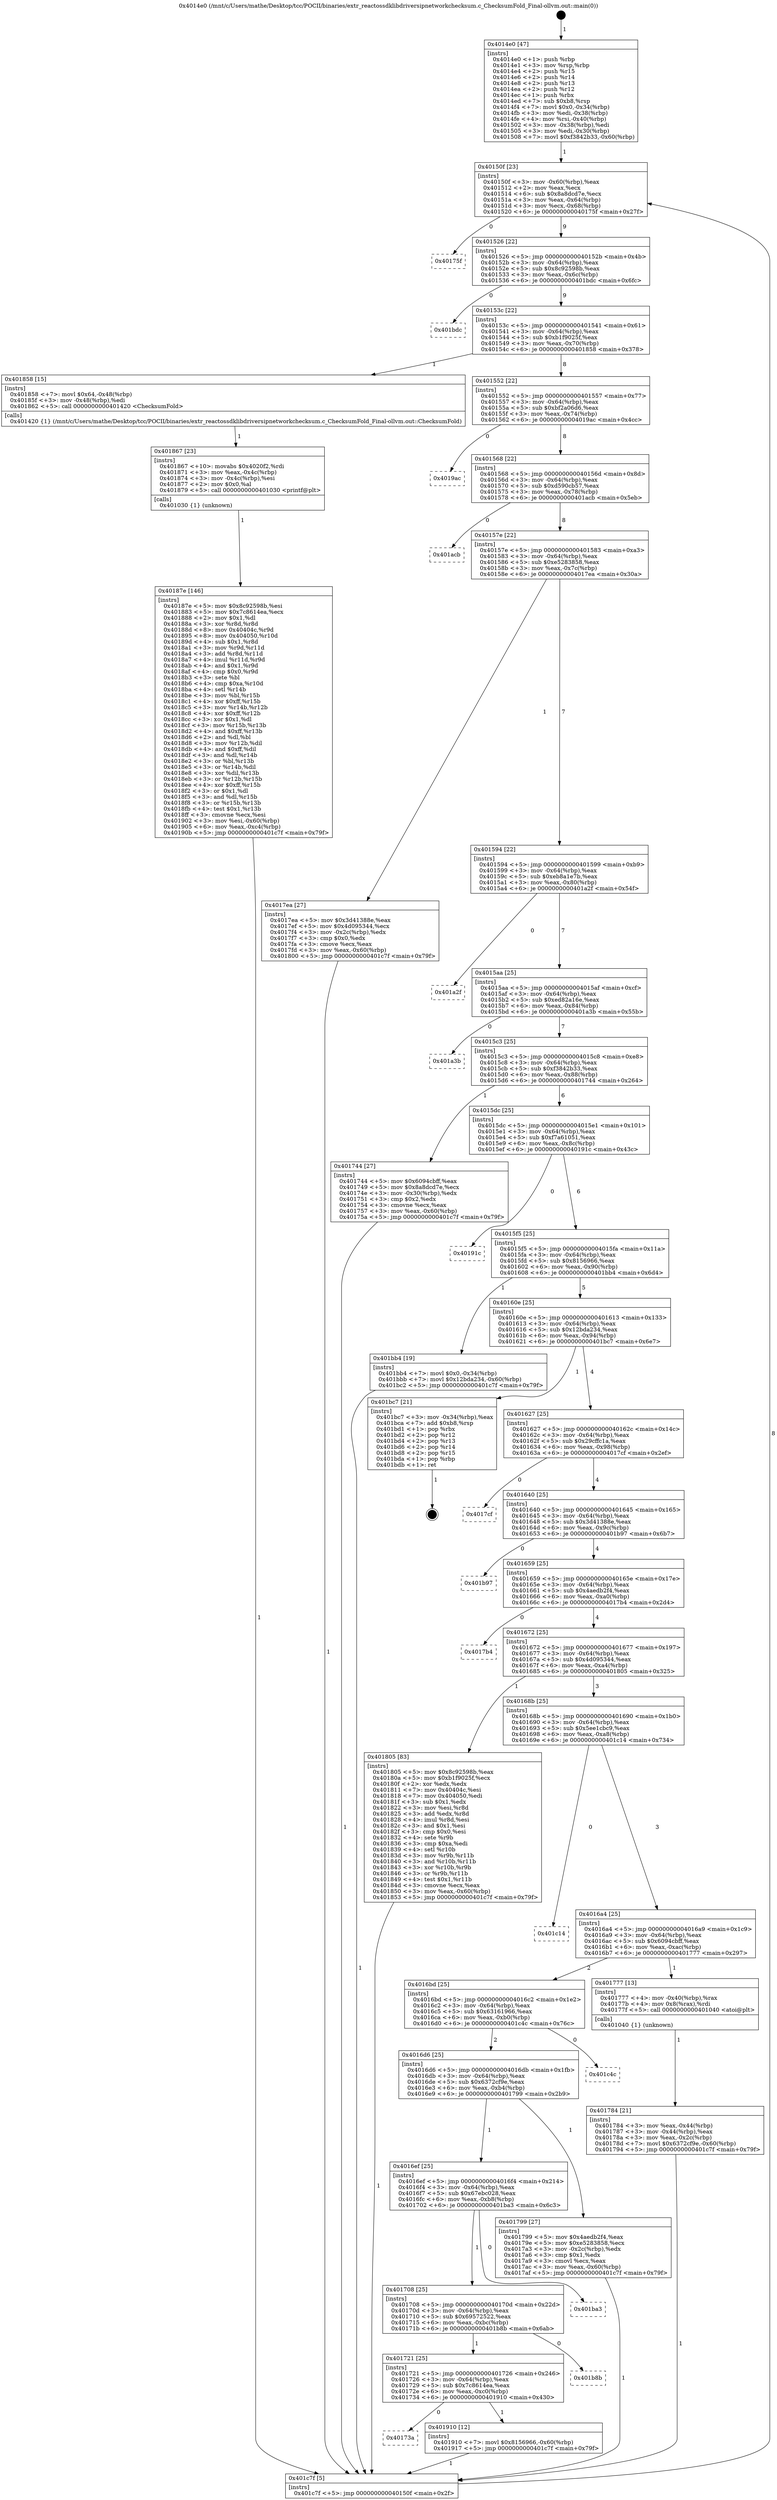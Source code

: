 digraph "0x4014e0" {
  label = "0x4014e0 (/mnt/c/Users/mathe/Desktop/tcc/POCII/binaries/extr_reactossdklibdriversipnetworkchecksum.c_ChecksumFold_Final-ollvm.out::main(0))"
  labelloc = "t"
  node[shape=record]

  Entry [label="",width=0.3,height=0.3,shape=circle,fillcolor=black,style=filled]
  "0x40150f" [label="{
     0x40150f [23]\l
     | [instrs]\l
     &nbsp;&nbsp;0x40150f \<+3\>: mov -0x60(%rbp),%eax\l
     &nbsp;&nbsp;0x401512 \<+2\>: mov %eax,%ecx\l
     &nbsp;&nbsp;0x401514 \<+6\>: sub $0x8a8dcd7e,%ecx\l
     &nbsp;&nbsp;0x40151a \<+3\>: mov %eax,-0x64(%rbp)\l
     &nbsp;&nbsp;0x40151d \<+3\>: mov %ecx,-0x68(%rbp)\l
     &nbsp;&nbsp;0x401520 \<+6\>: je 000000000040175f \<main+0x27f\>\l
  }"]
  "0x40175f" [label="{
     0x40175f\l
  }", style=dashed]
  "0x401526" [label="{
     0x401526 [22]\l
     | [instrs]\l
     &nbsp;&nbsp;0x401526 \<+5\>: jmp 000000000040152b \<main+0x4b\>\l
     &nbsp;&nbsp;0x40152b \<+3\>: mov -0x64(%rbp),%eax\l
     &nbsp;&nbsp;0x40152e \<+5\>: sub $0x8c92598b,%eax\l
     &nbsp;&nbsp;0x401533 \<+3\>: mov %eax,-0x6c(%rbp)\l
     &nbsp;&nbsp;0x401536 \<+6\>: je 0000000000401bdc \<main+0x6fc\>\l
  }"]
  Exit [label="",width=0.3,height=0.3,shape=circle,fillcolor=black,style=filled,peripheries=2]
  "0x401bdc" [label="{
     0x401bdc\l
  }", style=dashed]
  "0x40153c" [label="{
     0x40153c [22]\l
     | [instrs]\l
     &nbsp;&nbsp;0x40153c \<+5\>: jmp 0000000000401541 \<main+0x61\>\l
     &nbsp;&nbsp;0x401541 \<+3\>: mov -0x64(%rbp),%eax\l
     &nbsp;&nbsp;0x401544 \<+5\>: sub $0xb1f9025f,%eax\l
     &nbsp;&nbsp;0x401549 \<+3\>: mov %eax,-0x70(%rbp)\l
     &nbsp;&nbsp;0x40154c \<+6\>: je 0000000000401858 \<main+0x378\>\l
  }"]
  "0x40173a" [label="{
     0x40173a\l
  }", style=dashed]
  "0x401858" [label="{
     0x401858 [15]\l
     | [instrs]\l
     &nbsp;&nbsp;0x401858 \<+7\>: movl $0x64,-0x48(%rbp)\l
     &nbsp;&nbsp;0x40185f \<+3\>: mov -0x48(%rbp),%edi\l
     &nbsp;&nbsp;0x401862 \<+5\>: call 0000000000401420 \<ChecksumFold\>\l
     | [calls]\l
     &nbsp;&nbsp;0x401420 \{1\} (/mnt/c/Users/mathe/Desktop/tcc/POCII/binaries/extr_reactossdklibdriversipnetworkchecksum.c_ChecksumFold_Final-ollvm.out::ChecksumFold)\l
  }"]
  "0x401552" [label="{
     0x401552 [22]\l
     | [instrs]\l
     &nbsp;&nbsp;0x401552 \<+5\>: jmp 0000000000401557 \<main+0x77\>\l
     &nbsp;&nbsp;0x401557 \<+3\>: mov -0x64(%rbp),%eax\l
     &nbsp;&nbsp;0x40155a \<+5\>: sub $0xbf2a06d6,%eax\l
     &nbsp;&nbsp;0x40155f \<+3\>: mov %eax,-0x74(%rbp)\l
     &nbsp;&nbsp;0x401562 \<+6\>: je 00000000004019ac \<main+0x4cc\>\l
  }"]
  "0x401910" [label="{
     0x401910 [12]\l
     | [instrs]\l
     &nbsp;&nbsp;0x401910 \<+7\>: movl $0x8156966,-0x60(%rbp)\l
     &nbsp;&nbsp;0x401917 \<+5\>: jmp 0000000000401c7f \<main+0x79f\>\l
  }"]
  "0x4019ac" [label="{
     0x4019ac\l
  }", style=dashed]
  "0x401568" [label="{
     0x401568 [22]\l
     | [instrs]\l
     &nbsp;&nbsp;0x401568 \<+5\>: jmp 000000000040156d \<main+0x8d\>\l
     &nbsp;&nbsp;0x40156d \<+3\>: mov -0x64(%rbp),%eax\l
     &nbsp;&nbsp;0x401570 \<+5\>: sub $0xd590cb57,%eax\l
     &nbsp;&nbsp;0x401575 \<+3\>: mov %eax,-0x78(%rbp)\l
     &nbsp;&nbsp;0x401578 \<+6\>: je 0000000000401acb \<main+0x5eb\>\l
  }"]
  "0x401721" [label="{
     0x401721 [25]\l
     | [instrs]\l
     &nbsp;&nbsp;0x401721 \<+5\>: jmp 0000000000401726 \<main+0x246\>\l
     &nbsp;&nbsp;0x401726 \<+3\>: mov -0x64(%rbp),%eax\l
     &nbsp;&nbsp;0x401729 \<+5\>: sub $0x7c8614ea,%eax\l
     &nbsp;&nbsp;0x40172e \<+6\>: mov %eax,-0xc0(%rbp)\l
     &nbsp;&nbsp;0x401734 \<+6\>: je 0000000000401910 \<main+0x430\>\l
  }"]
  "0x401acb" [label="{
     0x401acb\l
  }", style=dashed]
  "0x40157e" [label="{
     0x40157e [22]\l
     | [instrs]\l
     &nbsp;&nbsp;0x40157e \<+5\>: jmp 0000000000401583 \<main+0xa3\>\l
     &nbsp;&nbsp;0x401583 \<+3\>: mov -0x64(%rbp),%eax\l
     &nbsp;&nbsp;0x401586 \<+5\>: sub $0xe5283858,%eax\l
     &nbsp;&nbsp;0x40158b \<+3\>: mov %eax,-0x7c(%rbp)\l
     &nbsp;&nbsp;0x40158e \<+6\>: je 00000000004017ea \<main+0x30a\>\l
  }"]
  "0x401b8b" [label="{
     0x401b8b\l
  }", style=dashed]
  "0x4017ea" [label="{
     0x4017ea [27]\l
     | [instrs]\l
     &nbsp;&nbsp;0x4017ea \<+5\>: mov $0x3d41388e,%eax\l
     &nbsp;&nbsp;0x4017ef \<+5\>: mov $0x4d095344,%ecx\l
     &nbsp;&nbsp;0x4017f4 \<+3\>: mov -0x2c(%rbp),%edx\l
     &nbsp;&nbsp;0x4017f7 \<+3\>: cmp $0x0,%edx\l
     &nbsp;&nbsp;0x4017fa \<+3\>: cmove %ecx,%eax\l
     &nbsp;&nbsp;0x4017fd \<+3\>: mov %eax,-0x60(%rbp)\l
     &nbsp;&nbsp;0x401800 \<+5\>: jmp 0000000000401c7f \<main+0x79f\>\l
  }"]
  "0x401594" [label="{
     0x401594 [22]\l
     | [instrs]\l
     &nbsp;&nbsp;0x401594 \<+5\>: jmp 0000000000401599 \<main+0xb9\>\l
     &nbsp;&nbsp;0x401599 \<+3\>: mov -0x64(%rbp),%eax\l
     &nbsp;&nbsp;0x40159c \<+5\>: sub $0xeb8a1e7b,%eax\l
     &nbsp;&nbsp;0x4015a1 \<+3\>: mov %eax,-0x80(%rbp)\l
     &nbsp;&nbsp;0x4015a4 \<+6\>: je 0000000000401a2f \<main+0x54f\>\l
  }"]
  "0x401708" [label="{
     0x401708 [25]\l
     | [instrs]\l
     &nbsp;&nbsp;0x401708 \<+5\>: jmp 000000000040170d \<main+0x22d\>\l
     &nbsp;&nbsp;0x40170d \<+3\>: mov -0x64(%rbp),%eax\l
     &nbsp;&nbsp;0x401710 \<+5\>: sub $0x69572522,%eax\l
     &nbsp;&nbsp;0x401715 \<+6\>: mov %eax,-0xbc(%rbp)\l
     &nbsp;&nbsp;0x40171b \<+6\>: je 0000000000401b8b \<main+0x6ab\>\l
  }"]
  "0x401a2f" [label="{
     0x401a2f\l
  }", style=dashed]
  "0x4015aa" [label="{
     0x4015aa [25]\l
     | [instrs]\l
     &nbsp;&nbsp;0x4015aa \<+5\>: jmp 00000000004015af \<main+0xcf\>\l
     &nbsp;&nbsp;0x4015af \<+3\>: mov -0x64(%rbp),%eax\l
     &nbsp;&nbsp;0x4015b2 \<+5\>: sub $0xed82a16e,%eax\l
     &nbsp;&nbsp;0x4015b7 \<+6\>: mov %eax,-0x84(%rbp)\l
     &nbsp;&nbsp;0x4015bd \<+6\>: je 0000000000401a3b \<main+0x55b\>\l
  }"]
  "0x401ba3" [label="{
     0x401ba3\l
  }", style=dashed]
  "0x401a3b" [label="{
     0x401a3b\l
  }", style=dashed]
  "0x4015c3" [label="{
     0x4015c3 [25]\l
     | [instrs]\l
     &nbsp;&nbsp;0x4015c3 \<+5\>: jmp 00000000004015c8 \<main+0xe8\>\l
     &nbsp;&nbsp;0x4015c8 \<+3\>: mov -0x64(%rbp),%eax\l
     &nbsp;&nbsp;0x4015cb \<+5\>: sub $0xf3842b33,%eax\l
     &nbsp;&nbsp;0x4015d0 \<+6\>: mov %eax,-0x88(%rbp)\l
     &nbsp;&nbsp;0x4015d6 \<+6\>: je 0000000000401744 \<main+0x264\>\l
  }"]
  "0x40187e" [label="{
     0x40187e [146]\l
     | [instrs]\l
     &nbsp;&nbsp;0x40187e \<+5\>: mov $0x8c92598b,%esi\l
     &nbsp;&nbsp;0x401883 \<+5\>: mov $0x7c8614ea,%ecx\l
     &nbsp;&nbsp;0x401888 \<+2\>: mov $0x1,%dl\l
     &nbsp;&nbsp;0x40188a \<+3\>: xor %r8d,%r8d\l
     &nbsp;&nbsp;0x40188d \<+8\>: mov 0x40404c,%r9d\l
     &nbsp;&nbsp;0x401895 \<+8\>: mov 0x404050,%r10d\l
     &nbsp;&nbsp;0x40189d \<+4\>: sub $0x1,%r8d\l
     &nbsp;&nbsp;0x4018a1 \<+3\>: mov %r9d,%r11d\l
     &nbsp;&nbsp;0x4018a4 \<+3\>: add %r8d,%r11d\l
     &nbsp;&nbsp;0x4018a7 \<+4\>: imul %r11d,%r9d\l
     &nbsp;&nbsp;0x4018ab \<+4\>: and $0x1,%r9d\l
     &nbsp;&nbsp;0x4018af \<+4\>: cmp $0x0,%r9d\l
     &nbsp;&nbsp;0x4018b3 \<+3\>: sete %bl\l
     &nbsp;&nbsp;0x4018b6 \<+4\>: cmp $0xa,%r10d\l
     &nbsp;&nbsp;0x4018ba \<+4\>: setl %r14b\l
     &nbsp;&nbsp;0x4018be \<+3\>: mov %bl,%r15b\l
     &nbsp;&nbsp;0x4018c1 \<+4\>: xor $0xff,%r15b\l
     &nbsp;&nbsp;0x4018c5 \<+3\>: mov %r14b,%r12b\l
     &nbsp;&nbsp;0x4018c8 \<+4\>: xor $0xff,%r12b\l
     &nbsp;&nbsp;0x4018cc \<+3\>: xor $0x1,%dl\l
     &nbsp;&nbsp;0x4018cf \<+3\>: mov %r15b,%r13b\l
     &nbsp;&nbsp;0x4018d2 \<+4\>: and $0xff,%r13b\l
     &nbsp;&nbsp;0x4018d6 \<+2\>: and %dl,%bl\l
     &nbsp;&nbsp;0x4018d8 \<+3\>: mov %r12b,%dil\l
     &nbsp;&nbsp;0x4018db \<+4\>: and $0xff,%dil\l
     &nbsp;&nbsp;0x4018df \<+3\>: and %dl,%r14b\l
     &nbsp;&nbsp;0x4018e2 \<+3\>: or %bl,%r13b\l
     &nbsp;&nbsp;0x4018e5 \<+3\>: or %r14b,%dil\l
     &nbsp;&nbsp;0x4018e8 \<+3\>: xor %dil,%r13b\l
     &nbsp;&nbsp;0x4018eb \<+3\>: or %r12b,%r15b\l
     &nbsp;&nbsp;0x4018ee \<+4\>: xor $0xff,%r15b\l
     &nbsp;&nbsp;0x4018f2 \<+3\>: or $0x1,%dl\l
     &nbsp;&nbsp;0x4018f5 \<+3\>: and %dl,%r15b\l
     &nbsp;&nbsp;0x4018f8 \<+3\>: or %r15b,%r13b\l
     &nbsp;&nbsp;0x4018fb \<+4\>: test $0x1,%r13b\l
     &nbsp;&nbsp;0x4018ff \<+3\>: cmovne %ecx,%esi\l
     &nbsp;&nbsp;0x401902 \<+3\>: mov %esi,-0x60(%rbp)\l
     &nbsp;&nbsp;0x401905 \<+6\>: mov %eax,-0xc4(%rbp)\l
     &nbsp;&nbsp;0x40190b \<+5\>: jmp 0000000000401c7f \<main+0x79f\>\l
  }"]
  "0x401744" [label="{
     0x401744 [27]\l
     | [instrs]\l
     &nbsp;&nbsp;0x401744 \<+5\>: mov $0x6094cbff,%eax\l
     &nbsp;&nbsp;0x401749 \<+5\>: mov $0x8a8dcd7e,%ecx\l
     &nbsp;&nbsp;0x40174e \<+3\>: mov -0x30(%rbp),%edx\l
     &nbsp;&nbsp;0x401751 \<+3\>: cmp $0x2,%edx\l
     &nbsp;&nbsp;0x401754 \<+3\>: cmovne %ecx,%eax\l
     &nbsp;&nbsp;0x401757 \<+3\>: mov %eax,-0x60(%rbp)\l
     &nbsp;&nbsp;0x40175a \<+5\>: jmp 0000000000401c7f \<main+0x79f\>\l
  }"]
  "0x4015dc" [label="{
     0x4015dc [25]\l
     | [instrs]\l
     &nbsp;&nbsp;0x4015dc \<+5\>: jmp 00000000004015e1 \<main+0x101\>\l
     &nbsp;&nbsp;0x4015e1 \<+3\>: mov -0x64(%rbp),%eax\l
     &nbsp;&nbsp;0x4015e4 \<+5\>: sub $0xf7a61051,%eax\l
     &nbsp;&nbsp;0x4015e9 \<+6\>: mov %eax,-0x8c(%rbp)\l
     &nbsp;&nbsp;0x4015ef \<+6\>: je 000000000040191c \<main+0x43c\>\l
  }"]
  "0x401c7f" [label="{
     0x401c7f [5]\l
     | [instrs]\l
     &nbsp;&nbsp;0x401c7f \<+5\>: jmp 000000000040150f \<main+0x2f\>\l
  }"]
  "0x4014e0" [label="{
     0x4014e0 [47]\l
     | [instrs]\l
     &nbsp;&nbsp;0x4014e0 \<+1\>: push %rbp\l
     &nbsp;&nbsp;0x4014e1 \<+3\>: mov %rsp,%rbp\l
     &nbsp;&nbsp;0x4014e4 \<+2\>: push %r15\l
     &nbsp;&nbsp;0x4014e6 \<+2\>: push %r14\l
     &nbsp;&nbsp;0x4014e8 \<+2\>: push %r13\l
     &nbsp;&nbsp;0x4014ea \<+2\>: push %r12\l
     &nbsp;&nbsp;0x4014ec \<+1\>: push %rbx\l
     &nbsp;&nbsp;0x4014ed \<+7\>: sub $0xb8,%rsp\l
     &nbsp;&nbsp;0x4014f4 \<+7\>: movl $0x0,-0x34(%rbp)\l
     &nbsp;&nbsp;0x4014fb \<+3\>: mov %edi,-0x38(%rbp)\l
     &nbsp;&nbsp;0x4014fe \<+4\>: mov %rsi,-0x40(%rbp)\l
     &nbsp;&nbsp;0x401502 \<+3\>: mov -0x38(%rbp),%edi\l
     &nbsp;&nbsp;0x401505 \<+3\>: mov %edi,-0x30(%rbp)\l
     &nbsp;&nbsp;0x401508 \<+7\>: movl $0xf3842b33,-0x60(%rbp)\l
  }"]
  "0x401867" [label="{
     0x401867 [23]\l
     | [instrs]\l
     &nbsp;&nbsp;0x401867 \<+10\>: movabs $0x4020f2,%rdi\l
     &nbsp;&nbsp;0x401871 \<+3\>: mov %eax,-0x4c(%rbp)\l
     &nbsp;&nbsp;0x401874 \<+3\>: mov -0x4c(%rbp),%esi\l
     &nbsp;&nbsp;0x401877 \<+2\>: mov $0x0,%al\l
     &nbsp;&nbsp;0x401879 \<+5\>: call 0000000000401030 \<printf@plt\>\l
     | [calls]\l
     &nbsp;&nbsp;0x401030 \{1\} (unknown)\l
  }"]
  "0x40191c" [label="{
     0x40191c\l
  }", style=dashed]
  "0x4015f5" [label="{
     0x4015f5 [25]\l
     | [instrs]\l
     &nbsp;&nbsp;0x4015f5 \<+5\>: jmp 00000000004015fa \<main+0x11a\>\l
     &nbsp;&nbsp;0x4015fa \<+3\>: mov -0x64(%rbp),%eax\l
     &nbsp;&nbsp;0x4015fd \<+5\>: sub $0x8156966,%eax\l
     &nbsp;&nbsp;0x401602 \<+6\>: mov %eax,-0x90(%rbp)\l
     &nbsp;&nbsp;0x401608 \<+6\>: je 0000000000401bb4 \<main+0x6d4\>\l
  }"]
  "0x4016ef" [label="{
     0x4016ef [25]\l
     | [instrs]\l
     &nbsp;&nbsp;0x4016ef \<+5\>: jmp 00000000004016f4 \<main+0x214\>\l
     &nbsp;&nbsp;0x4016f4 \<+3\>: mov -0x64(%rbp),%eax\l
     &nbsp;&nbsp;0x4016f7 \<+5\>: sub $0x67ebc028,%eax\l
     &nbsp;&nbsp;0x4016fc \<+6\>: mov %eax,-0xb8(%rbp)\l
     &nbsp;&nbsp;0x401702 \<+6\>: je 0000000000401ba3 \<main+0x6c3\>\l
  }"]
  "0x401bb4" [label="{
     0x401bb4 [19]\l
     | [instrs]\l
     &nbsp;&nbsp;0x401bb4 \<+7\>: movl $0x0,-0x34(%rbp)\l
     &nbsp;&nbsp;0x401bbb \<+7\>: movl $0x12bda234,-0x60(%rbp)\l
     &nbsp;&nbsp;0x401bc2 \<+5\>: jmp 0000000000401c7f \<main+0x79f\>\l
  }"]
  "0x40160e" [label="{
     0x40160e [25]\l
     | [instrs]\l
     &nbsp;&nbsp;0x40160e \<+5\>: jmp 0000000000401613 \<main+0x133\>\l
     &nbsp;&nbsp;0x401613 \<+3\>: mov -0x64(%rbp),%eax\l
     &nbsp;&nbsp;0x401616 \<+5\>: sub $0x12bda234,%eax\l
     &nbsp;&nbsp;0x40161b \<+6\>: mov %eax,-0x94(%rbp)\l
     &nbsp;&nbsp;0x401621 \<+6\>: je 0000000000401bc7 \<main+0x6e7\>\l
  }"]
  "0x401799" [label="{
     0x401799 [27]\l
     | [instrs]\l
     &nbsp;&nbsp;0x401799 \<+5\>: mov $0x4aedb2f4,%eax\l
     &nbsp;&nbsp;0x40179e \<+5\>: mov $0xe5283858,%ecx\l
     &nbsp;&nbsp;0x4017a3 \<+3\>: mov -0x2c(%rbp),%edx\l
     &nbsp;&nbsp;0x4017a6 \<+3\>: cmp $0x1,%edx\l
     &nbsp;&nbsp;0x4017a9 \<+3\>: cmovl %ecx,%eax\l
     &nbsp;&nbsp;0x4017ac \<+3\>: mov %eax,-0x60(%rbp)\l
     &nbsp;&nbsp;0x4017af \<+5\>: jmp 0000000000401c7f \<main+0x79f\>\l
  }"]
  "0x401bc7" [label="{
     0x401bc7 [21]\l
     | [instrs]\l
     &nbsp;&nbsp;0x401bc7 \<+3\>: mov -0x34(%rbp),%eax\l
     &nbsp;&nbsp;0x401bca \<+7\>: add $0xb8,%rsp\l
     &nbsp;&nbsp;0x401bd1 \<+1\>: pop %rbx\l
     &nbsp;&nbsp;0x401bd2 \<+2\>: pop %r12\l
     &nbsp;&nbsp;0x401bd4 \<+2\>: pop %r13\l
     &nbsp;&nbsp;0x401bd6 \<+2\>: pop %r14\l
     &nbsp;&nbsp;0x401bd8 \<+2\>: pop %r15\l
     &nbsp;&nbsp;0x401bda \<+1\>: pop %rbp\l
     &nbsp;&nbsp;0x401bdb \<+1\>: ret\l
  }"]
  "0x401627" [label="{
     0x401627 [25]\l
     | [instrs]\l
     &nbsp;&nbsp;0x401627 \<+5\>: jmp 000000000040162c \<main+0x14c\>\l
     &nbsp;&nbsp;0x40162c \<+3\>: mov -0x64(%rbp),%eax\l
     &nbsp;&nbsp;0x40162f \<+5\>: sub $0x29cffc1a,%eax\l
     &nbsp;&nbsp;0x401634 \<+6\>: mov %eax,-0x98(%rbp)\l
     &nbsp;&nbsp;0x40163a \<+6\>: je 00000000004017cf \<main+0x2ef\>\l
  }"]
  "0x4016d6" [label="{
     0x4016d6 [25]\l
     | [instrs]\l
     &nbsp;&nbsp;0x4016d6 \<+5\>: jmp 00000000004016db \<main+0x1fb\>\l
     &nbsp;&nbsp;0x4016db \<+3\>: mov -0x64(%rbp),%eax\l
     &nbsp;&nbsp;0x4016de \<+5\>: sub $0x6372cf9e,%eax\l
     &nbsp;&nbsp;0x4016e3 \<+6\>: mov %eax,-0xb4(%rbp)\l
     &nbsp;&nbsp;0x4016e9 \<+6\>: je 0000000000401799 \<main+0x2b9\>\l
  }"]
  "0x4017cf" [label="{
     0x4017cf\l
  }", style=dashed]
  "0x401640" [label="{
     0x401640 [25]\l
     | [instrs]\l
     &nbsp;&nbsp;0x401640 \<+5\>: jmp 0000000000401645 \<main+0x165\>\l
     &nbsp;&nbsp;0x401645 \<+3\>: mov -0x64(%rbp),%eax\l
     &nbsp;&nbsp;0x401648 \<+5\>: sub $0x3d41388e,%eax\l
     &nbsp;&nbsp;0x40164d \<+6\>: mov %eax,-0x9c(%rbp)\l
     &nbsp;&nbsp;0x401653 \<+6\>: je 0000000000401b97 \<main+0x6b7\>\l
  }"]
  "0x401c4c" [label="{
     0x401c4c\l
  }", style=dashed]
  "0x401b97" [label="{
     0x401b97\l
  }", style=dashed]
  "0x401659" [label="{
     0x401659 [25]\l
     | [instrs]\l
     &nbsp;&nbsp;0x401659 \<+5\>: jmp 000000000040165e \<main+0x17e\>\l
     &nbsp;&nbsp;0x40165e \<+3\>: mov -0x64(%rbp),%eax\l
     &nbsp;&nbsp;0x401661 \<+5\>: sub $0x4aedb2f4,%eax\l
     &nbsp;&nbsp;0x401666 \<+6\>: mov %eax,-0xa0(%rbp)\l
     &nbsp;&nbsp;0x40166c \<+6\>: je 00000000004017b4 \<main+0x2d4\>\l
  }"]
  "0x401784" [label="{
     0x401784 [21]\l
     | [instrs]\l
     &nbsp;&nbsp;0x401784 \<+3\>: mov %eax,-0x44(%rbp)\l
     &nbsp;&nbsp;0x401787 \<+3\>: mov -0x44(%rbp),%eax\l
     &nbsp;&nbsp;0x40178a \<+3\>: mov %eax,-0x2c(%rbp)\l
     &nbsp;&nbsp;0x40178d \<+7\>: movl $0x6372cf9e,-0x60(%rbp)\l
     &nbsp;&nbsp;0x401794 \<+5\>: jmp 0000000000401c7f \<main+0x79f\>\l
  }"]
  "0x4017b4" [label="{
     0x4017b4\l
  }", style=dashed]
  "0x401672" [label="{
     0x401672 [25]\l
     | [instrs]\l
     &nbsp;&nbsp;0x401672 \<+5\>: jmp 0000000000401677 \<main+0x197\>\l
     &nbsp;&nbsp;0x401677 \<+3\>: mov -0x64(%rbp),%eax\l
     &nbsp;&nbsp;0x40167a \<+5\>: sub $0x4d095344,%eax\l
     &nbsp;&nbsp;0x40167f \<+6\>: mov %eax,-0xa4(%rbp)\l
     &nbsp;&nbsp;0x401685 \<+6\>: je 0000000000401805 \<main+0x325\>\l
  }"]
  "0x4016bd" [label="{
     0x4016bd [25]\l
     | [instrs]\l
     &nbsp;&nbsp;0x4016bd \<+5\>: jmp 00000000004016c2 \<main+0x1e2\>\l
     &nbsp;&nbsp;0x4016c2 \<+3\>: mov -0x64(%rbp),%eax\l
     &nbsp;&nbsp;0x4016c5 \<+5\>: sub $0x63161966,%eax\l
     &nbsp;&nbsp;0x4016ca \<+6\>: mov %eax,-0xb0(%rbp)\l
     &nbsp;&nbsp;0x4016d0 \<+6\>: je 0000000000401c4c \<main+0x76c\>\l
  }"]
  "0x401805" [label="{
     0x401805 [83]\l
     | [instrs]\l
     &nbsp;&nbsp;0x401805 \<+5\>: mov $0x8c92598b,%eax\l
     &nbsp;&nbsp;0x40180a \<+5\>: mov $0xb1f9025f,%ecx\l
     &nbsp;&nbsp;0x40180f \<+2\>: xor %edx,%edx\l
     &nbsp;&nbsp;0x401811 \<+7\>: mov 0x40404c,%esi\l
     &nbsp;&nbsp;0x401818 \<+7\>: mov 0x404050,%edi\l
     &nbsp;&nbsp;0x40181f \<+3\>: sub $0x1,%edx\l
     &nbsp;&nbsp;0x401822 \<+3\>: mov %esi,%r8d\l
     &nbsp;&nbsp;0x401825 \<+3\>: add %edx,%r8d\l
     &nbsp;&nbsp;0x401828 \<+4\>: imul %r8d,%esi\l
     &nbsp;&nbsp;0x40182c \<+3\>: and $0x1,%esi\l
     &nbsp;&nbsp;0x40182f \<+3\>: cmp $0x0,%esi\l
     &nbsp;&nbsp;0x401832 \<+4\>: sete %r9b\l
     &nbsp;&nbsp;0x401836 \<+3\>: cmp $0xa,%edi\l
     &nbsp;&nbsp;0x401839 \<+4\>: setl %r10b\l
     &nbsp;&nbsp;0x40183d \<+3\>: mov %r9b,%r11b\l
     &nbsp;&nbsp;0x401840 \<+3\>: and %r10b,%r11b\l
     &nbsp;&nbsp;0x401843 \<+3\>: xor %r10b,%r9b\l
     &nbsp;&nbsp;0x401846 \<+3\>: or %r9b,%r11b\l
     &nbsp;&nbsp;0x401849 \<+4\>: test $0x1,%r11b\l
     &nbsp;&nbsp;0x40184d \<+3\>: cmovne %ecx,%eax\l
     &nbsp;&nbsp;0x401850 \<+3\>: mov %eax,-0x60(%rbp)\l
     &nbsp;&nbsp;0x401853 \<+5\>: jmp 0000000000401c7f \<main+0x79f\>\l
  }"]
  "0x40168b" [label="{
     0x40168b [25]\l
     | [instrs]\l
     &nbsp;&nbsp;0x40168b \<+5\>: jmp 0000000000401690 \<main+0x1b0\>\l
     &nbsp;&nbsp;0x401690 \<+3\>: mov -0x64(%rbp),%eax\l
     &nbsp;&nbsp;0x401693 \<+5\>: sub $0x5ee1cbc9,%eax\l
     &nbsp;&nbsp;0x401698 \<+6\>: mov %eax,-0xa8(%rbp)\l
     &nbsp;&nbsp;0x40169e \<+6\>: je 0000000000401c14 \<main+0x734\>\l
  }"]
  "0x401777" [label="{
     0x401777 [13]\l
     | [instrs]\l
     &nbsp;&nbsp;0x401777 \<+4\>: mov -0x40(%rbp),%rax\l
     &nbsp;&nbsp;0x40177b \<+4\>: mov 0x8(%rax),%rdi\l
     &nbsp;&nbsp;0x40177f \<+5\>: call 0000000000401040 \<atoi@plt\>\l
     | [calls]\l
     &nbsp;&nbsp;0x401040 \{1\} (unknown)\l
  }"]
  "0x401c14" [label="{
     0x401c14\l
  }", style=dashed]
  "0x4016a4" [label="{
     0x4016a4 [25]\l
     | [instrs]\l
     &nbsp;&nbsp;0x4016a4 \<+5\>: jmp 00000000004016a9 \<main+0x1c9\>\l
     &nbsp;&nbsp;0x4016a9 \<+3\>: mov -0x64(%rbp),%eax\l
     &nbsp;&nbsp;0x4016ac \<+5\>: sub $0x6094cbff,%eax\l
     &nbsp;&nbsp;0x4016b1 \<+6\>: mov %eax,-0xac(%rbp)\l
     &nbsp;&nbsp;0x4016b7 \<+6\>: je 0000000000401777 \<main+0x297\>\l
  }"]
  Entry -> "0x4014e0" [label=" 1"]
  "0x40150f" -> "0x40175f" [label=" 0"]
  "0x40150f" -> "0x401526" [label=" 9"]
  "0x401bc7" -> Exit [label=" 1"]
  "0x401526" -> "0x401bdc" [label=" 0"]
  "0x401526" -> "0x40153c" [label=" 9"]
  "0x401bb4" -> "0x401c7f" [label=" 1"]
  "0x40153c" -> "0x401858" [label=" 1"]
  "0x40153c" -> "0x401552" [label=" 8"]
  "0x401910" -> "0x401c7f" [label=" 1"]
  "0x401552" -> "0x4019ac" [label=" 0"]
  "0x401552" -> "0x401568" [label=" 8"]
  "0x401721" -> "0x40173a" [label=" 0"]
  "0x401568" -> "0x401acb" [label=" 0"]
  "0x401568" -> "0x40157e" [label=" 8"]
  "0x401721" -> "0x401910" [label=" 1"]
  "0x40157e" -> "0x4017ea" [label=" 1"]
  "0x40157e" -> "0x401594" [label=" 7"]
  "0x401708" -> "0x401721" [label=" 1"]
  "0x401594" -> "0x401a2f" [label=" 0"]
  "0x401594" -> "0x4015aa" [label=" 7"]
  "0x401708" -> "0x401b8b" [label=" 0"]
  "0x4015aa" -> "0x401a3b" [label=" 0"]
  "0x4015aa" -> "0x4015c3" [label=" 7"]
  "0x4016ef" -> "0x401708" [label=" 1"]
  "0x4015c3" -> "0x401744" [label=" 1"]
  "0x4015c3" -> "0x4015dc" [label=" 6"]
  "0x401744" -> "0x401c7f" [label=" 1"]
  "0x4014e0" -> "0x40150f" [label=" 1"]
  "0x401c7f" -> "0x40150f" [label=" 8"]
  "0x4016ef" -> "0x401ba3" [label=" 0"]
  "0x4015dc" -> "0x40191c" [label=" 0"]
  "0x4015dc" -> "0x4015f5" [label=" 6"]
  "0x40187e" -> "0x401c7f" [label=" 1"]
  "0x4015f5" -> "0x401bb4" [label=" 1"]
  "0x4015f5" -> "0x40160e" [label=" 5"]
  "0x401867" -> "0x40187e" [label=" 1"]
  "0x40160e" -> "0x401bc7" [label=" 1"]
  "0x40160e" -> "0x401627" [label=" 4"]
  "0x401858" -> "0x401867" [label=" 1"]
  "0x401627" -> "0x4017cf" [label=" 0"]
  "0x401627" -> "0x401640" [label=" 4"]
  "0x4017ea" -> "0x401c7f" [label=" 1"]
  "0x401640" -> "0x401b97" [label=" 0"]
  "0x401640" -> "0x401659" [label=" 4"]
  "0x401799" -> "0x401c7f" [label=" 1"]
  "0x401659" -> "0x4017b4" [label=" 0"]
  "0x401659" -> "0x401672" [label=" 4"]
  "0x4016d6" -> "0x401799" [label=" 1"]
  "0x401672" -> "0x401805" [label=" 1"]
  "0x401672" -> "0x40168b" [label=" 3"]
  "0x401805" -> "0x401c7f" [label=" 1"]
  "0x40168b" -> "0x401c14" [label=" 0"]
  "0x40168b" -> "0x4016a4" [label=" 3"]
  "0x4016bd" -> "0x4016d6" [label=" 2"]
  "0x4016a4" -> "0x401777" [label=" 1"]
  "0x4016a4" -> "0x4016bd" [label=" 2"]
  "0x401777" -> "0x401784" [label=" 1"]
  "0x401784" -> "0x401c7f" [label=" 1"]
  "0x4016d6" -> "0x4016ef" [label=" 1"]
  "0x4016bd" -> "0x401c4c" [label=" 0"]
}
